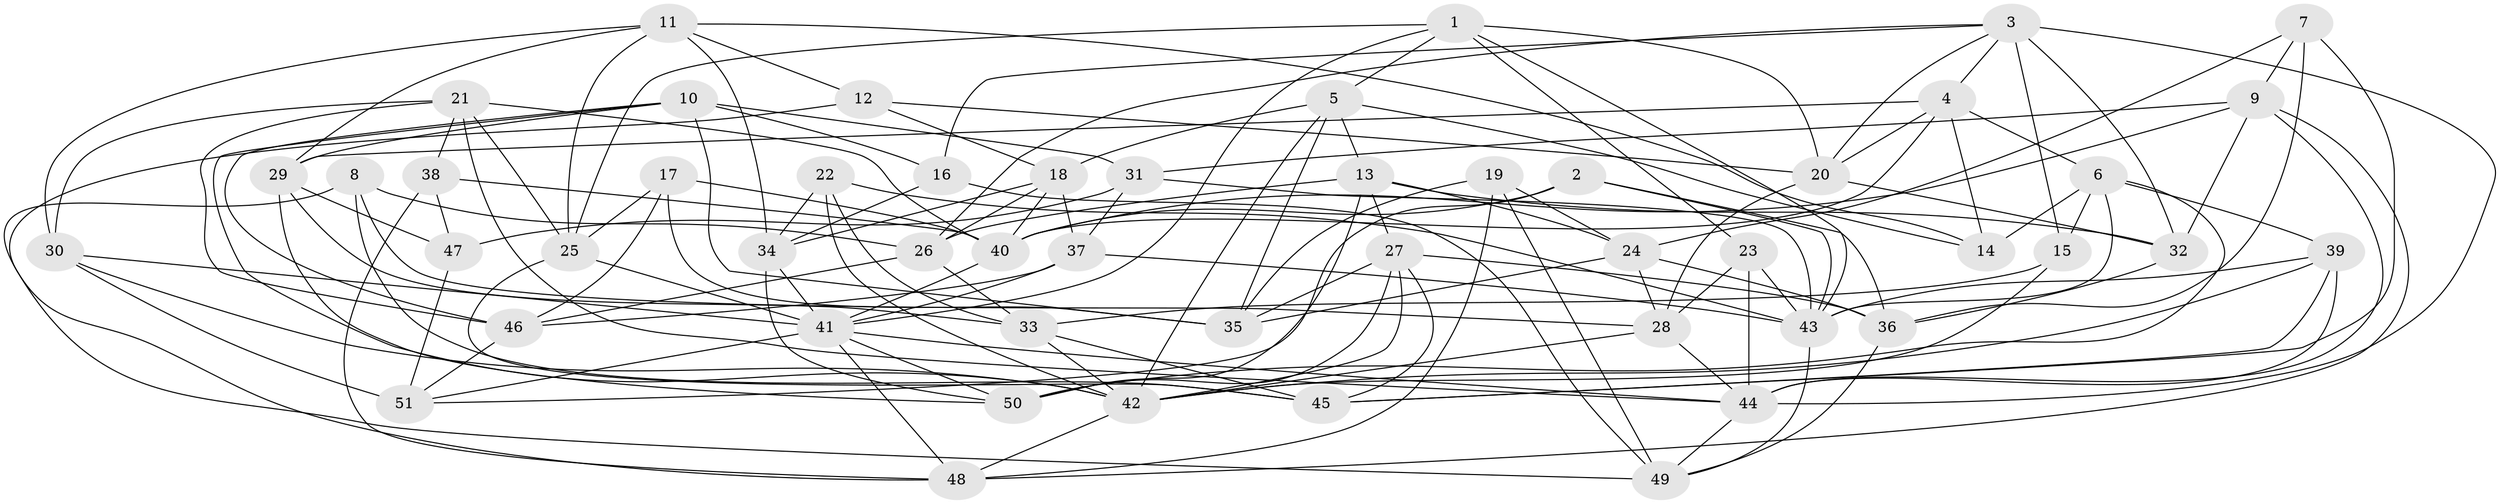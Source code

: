 // original degree distribution, {4: 1.0}
// Generated by graph-tools (version 1.1) at 2025/26/03/09/25 03:26:54]
// undirected, 51 vertices, 145 edges
graph export_dot {
graph [start="1"]
  node [color=gray90,style=filled];
  1;
  2;
  3;
  4;
  5;
  6;
  7;
  8;
  9;
  10;
  11;
  12;
  13;
  14;
  15;
  16;
  17;
  18;
  19;
  20;
  21;
  22;
  23;
  24;
  25;
  26;
  27;
  28;
  29;
  30;
  31;
  32;
  33;
  34;
  35;
  36;
  37;
  38;
  39;
  40;
  41;
  42;
  43;
  44;
  45;
  46;
  47;
  48;
  49;
  50;
  51;
  1 -- 5 [weight=1.0];
  1 -- 20 [weight=1.0];
  1 -- 23 [weight=1.0];
  1 -- 25 [weight=1.0];
  1 -- 41 [weight=1.0];
  1 -- 43 [weight=1.0];
  2 -- 36 [weight=1.0];
  2 -- 40 [weight=1.0];
  2 -- 43 [weight=1.0];
  2 -- 51 [weight=1.0];
  3 -- 4 [weight=1.0];
  3 -- 15 [weight=1.0];
  3 -- 16 [weight=1.0];
  3 -- 20 [weight=1.0];
  3 -- 26 [weight=1.0];
  3 -- 32 [weight=2.0];
  3 -- 44 [weight=1.0];
  4 -- 6 [weight=1.0];
  4 -- 14 [weight=1.0];
  4 -- 20 [weight=1.0];
  4 -- 29 [weight=1.0];
  4 -- 40 [weight=1.0];
  5 -- 13 [weight=1.0];
  5 -- 14 [weight=1.0];
  5 -- 18 [weight=1.0];
  5 -- 35 [weight=1.0];
  5 -- 42 [weight=1.0];
  6 -- 14 [weight=1.0];
  6 -- 15 [weight=1.0];
  6 -- 39 [weight=1.0];
  6 -- 43 [weight=1.0];
  6 -- 50 [weight=1.0];
  7 -- 9 [weight=1.0];
  7 -- 24 [weight=1.0];
  7 -- 36 [weight=1.0];
  7 -- 45 [weight=1.0];
  8 -- 26 [weight=1.0];
  8 -- 28 [weight=1.0];
  8 -- 45 [weight=1.0];
  8 -- 48 [weight=1.0];
  9 -- 31 [weight=1.0];
  9 -- 32 [weight=1.0];
  9 -- 40 [weight=1.0];
  9 -- 44 [weight=1.0];
  9 -- 48 [weight=1.0];
  10 -- 16 [weight=1.0];
  10 -- 29 [weight=1.0];
  10 -- 31 [weight=1.0];
  10 -- 35 [weight=1.0];
  10 -- 42 [weight=1.0];
  10 -- 46 [weight=1.0];
  11 -- 12 [weight=1.0];
  11 -- 14 [weight=1.0];
  11 -- 25 [weight=1.0];
  11 -- 29 [weight=1.0];
  11 -- 30 [weight=1.0];
  11 -- 34 [weight=1.0];
  12 -- 18 [weight=1.0];
  12 -- 20 [weight=1.0];
  12 -- 49 [weight=1.0];
  13 -- 24 [weight=1.0];
  13 -- 26 [weight=1.0];
  13 -- 27 [weight=1.0];
  13 -- 32 [weight=1.0];
  13 -- 50 [weight=1.0];
  15 -- 33 [weight=1.0];
  15 -- 42 [weight=1.0];
  16 -- 34 [weight=1.0];
  16 -- 49 [weight=1.0];
  17 -- 25 [weight=1.0];
  17 -- 35 [weight=1.0];
  17 -- 40 [weight=1.0];
  17 -- 46 [weight=1.0];
  18 -- 26 [weight=1.0];
  18 -- 34 [weight=1.0];
  18 -- 37 [weight=1.0];
  18 -- 40 [weight=1.0];
  19 -- 24 [weight=1.0];
  19 -- 35 [weight=1.0];
  19 -- 48 [weight=1.0];
  19 -- 49 [weight=1.0];
  20 -- 28 [weight=1.0];
  20 -- 32 [weight=1.0];
  21 -- 25 [weight=1.0];
  21 -- 30 [weight=1.0];
  21 -- 38 [weight=1.0];
  21 -- 40 [weight=1.0];
  21 -- 44 [weight=1.0];
  21 -- 46 [weight=1.0];
  22 -- 33 [weight=1.0];
  22 -- 34 [weight=1.0];
  22 -- 42 [weight=1.0];
  22 -- 43 [weight=1.0];
  23 -- 28 [weight=1.0];
  23 -- 43 [weight=2.0];
  23 -- 44 [weight=2.0];
  24 -- 28 [weight=1.0];
  24 -- 35 [weight=1.0];
  24 -- 36 [weight=1.0];
  25 -- 41 [weight=1.0];
  25 -- 45 [weight=1.0];
  26 -- 33 [weight=1.0];
  26 -- 46 [weight=1.0];
  27 -- 35 [weight=1.0];
  27 -- 36 [weight=1.0];
  27 -- 42 [weight=1.0];
  27 -- 45 [weight=1.0];
  27 -- 50 [weight=1.0];
  28 -- 42 [weight=1.0];
  28 -- 44 [weight=1.0];
  29 -- 33 [weight=1.0];
  29 -- 47 [weight=1.0];
  29 -- 50 [weight=1.0];
  30 -- 41 [weight=1.0];
  30 -- 42 [weight=1.0];
  30 -- 51 [weight=2.0];
  31 -- 37 [weight=2.0];
  31 -- 43 [weight=1.0];
  31 -- 47 [weight=1.0];
  32 -- 36 [weight=1.0];
  33 -- 42 [weight=1.0];
  33 -- 45 [weight=1.0];
  34 -- 41 [weight=1.0];
  34 -- 50 [weight=1.0];
  36 -- 49 [weight=1.0];
  37 -- 41 [weight=1.0];
  37 -- 43 [weight=1.0];
  37 -- 46 [weight=1.0];
  38 -- 40 [weight=3.0];
  38 -- 47 [weight=1.0];
  38 -- 48 [weight=1.0];
  39 -- 42 [weight=1.0];
  39 -- 43 [weight=1.0];
  39 -- 44 [weight=2.0];
  39 -- 45 [weight=1.0];
  40 -- 41 [weight=1.0];
  41 -- 44 [weight=1.0];
  41 -- 48 [weight=1.0];
  41 -- 50 [weight=1.0];
  41 -- 51 [weight=1.0];
  42 -- 48 [weight=1.0];
  43 -- 49 [weight=1.0];
  44 -- 49 [weight=1.0];
  46 -- 51 [weight=1.0];
  47 -- 51 [weight=1.0];
}

